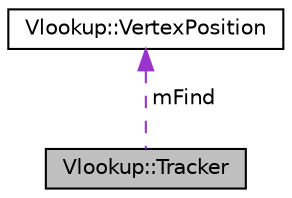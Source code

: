 digraph "Vlookup::Tracker"
{
  edge [fontname="Helvetica",fontsize="10",labelfontname="Helvetica",labelfontsize="10"];
  node [fontname="Helvetica",fontsize="10",shape=record];
  Node1 [label="Vlookup::Tracker",height=0.2,width=0.4,color="black", fillcolor="grey75", style="filled", fontcolor="black"];
  Node2 -> Node1 [dir="back",color="darkorchid3",fontsize="10",style="dashed",label=" mFind" ,fontname="Helvetica"];
  Node2 [label="Vlookup::VertexPosition",height=0.2,width=0.4,color="black", fillcolor="white", style="filled",URL="$class_vlookup_1_1_vertex_position.html"];
}
